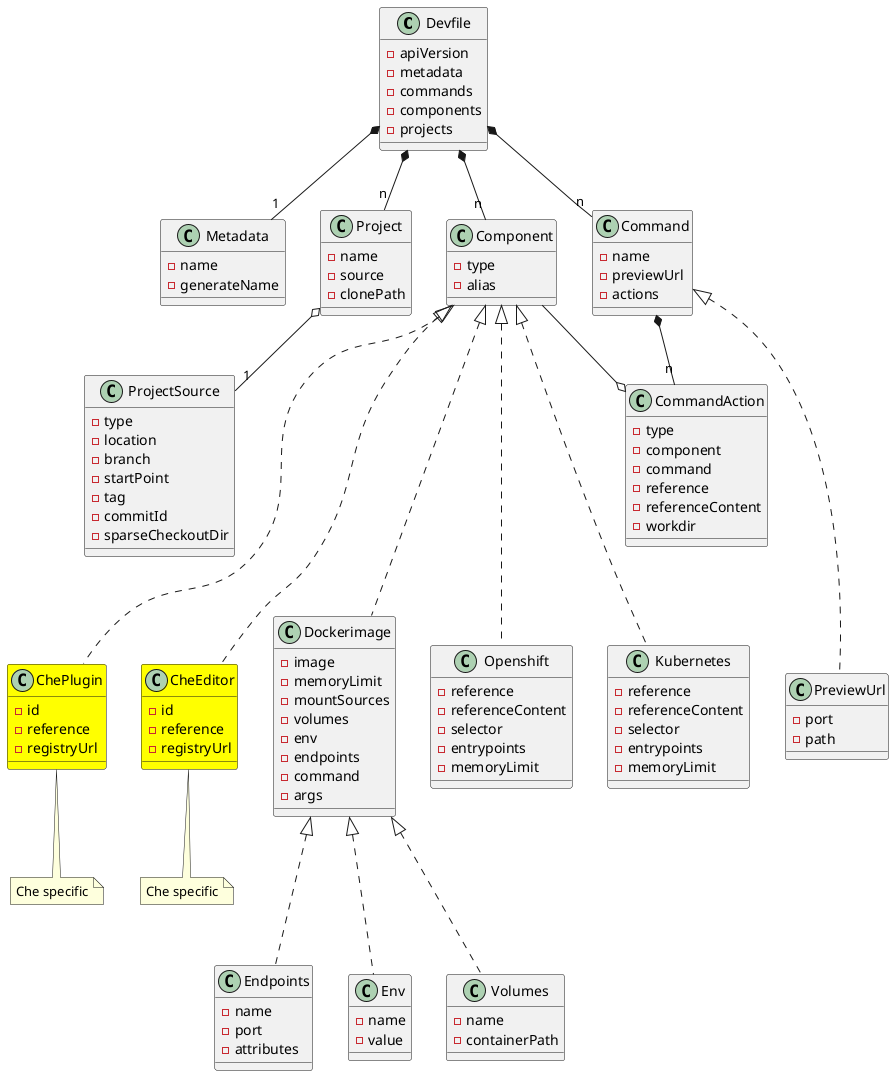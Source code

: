 @startuml devfile_next

class Devfile {
  - apiVersion
  - metadata
  - commands
  - components
  - projects
}

together {
  class Metadata
  class Component
  class Command
  class Project
}

Devfile *-- "1" Metadata
Devfile *-- "n" Component
Devfile *-- "n" Command
Devfile *-- "n" Project

class Metadata {
  - name
  - generateName
}

class Component {
    - type
    - alias
}


Component <|-.. Dockerimage
Component <|-.. Openshift
Component <|-.. Kubernetes
Component <|-.. ChePlugin
Component <|-.. CheEditor

class Command {
  - name
  - previewUrl
  - actions
}

Command *-- "n" CommandAction
Command <|-.. PreviewUrl
CommandAction o-- Component

class CommandAction {
  - type
  - component
  - command
  - reference
  - referenceContent
  - workdir
}

class PreviewUrl {
  - port
  - path
}

class Project {
  - name
  - source
  - clonePath
}

Project o-- "1" ProjectSource

class ProjectSource {
  - type
  - location
  - branch
  - startPoint
  - tag
  - commitId
  - sparseCheckoutDir
}

Project -[hidden]> Component
Component -[hidden]> Command
ProjectSource -[hidden]> CommandAction

class Dockerimage {
   - image
   - memoryLimit
   - mountSources
   - volumes
   - env
   - endpoints
   - command
   - args
}

Dockerimage <|-.. Env
Dockerimage <|-.. Volumes
Dockerimage <|-.. Endpoints

class Env {
   - name
   - value
}

class Volumes {
   - name
   - containerPath
}

class Endpoints {
   - name
   - port
   - attributes
}

class Openshift {
  - reference
  - referenceContent
  - selector
  - entrypoints
  - memoryLimit
}

class Kubernetes {
  - reference
  - referenceContent
  - selector
  - entrypoints
  - memoryLimit
}

class ChePlugin #yellow {
  - id
  - reference
  - registryUrl
}
note bottom of ChePlugin: Che specific

class CheEditor #yellow {
  - id
  - reference
  - registryUrl
}
note bottom of CheEditor: Che specific

ChePlugin -[hidden]> CheEditor
CheEditor -[hidden]> Dockerimage

@enduml

